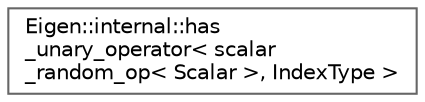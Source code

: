 digraph "Graphical Class Hierarchy"
{
 // LATEX_PDF_SIZE
  bgcolor="transparent";
  edge [fontname=Helvetica,fontsize=10,labelfontname=Helvetica,labelfontsize=10];
  node [fontname=Helvetica,fontsize=10,shape=box,height=0.2,width=0.4];
  rankdir="LR";
  Node0 [id="Node000000",label="Eigen::internal::has\l_unary_operator\< scalar\l_random_op\< Scalar \>, IndexType \>",height=0.2,width=0.4,color="grey40", fillcolor="white", style="filled",URL="$structEigen_1_1internal_1_1has__unary__operator_3_01scalar__random__op_3_01Scalar_01_4_00_01IndexType_01_4.html",tooltip=" "];
}
